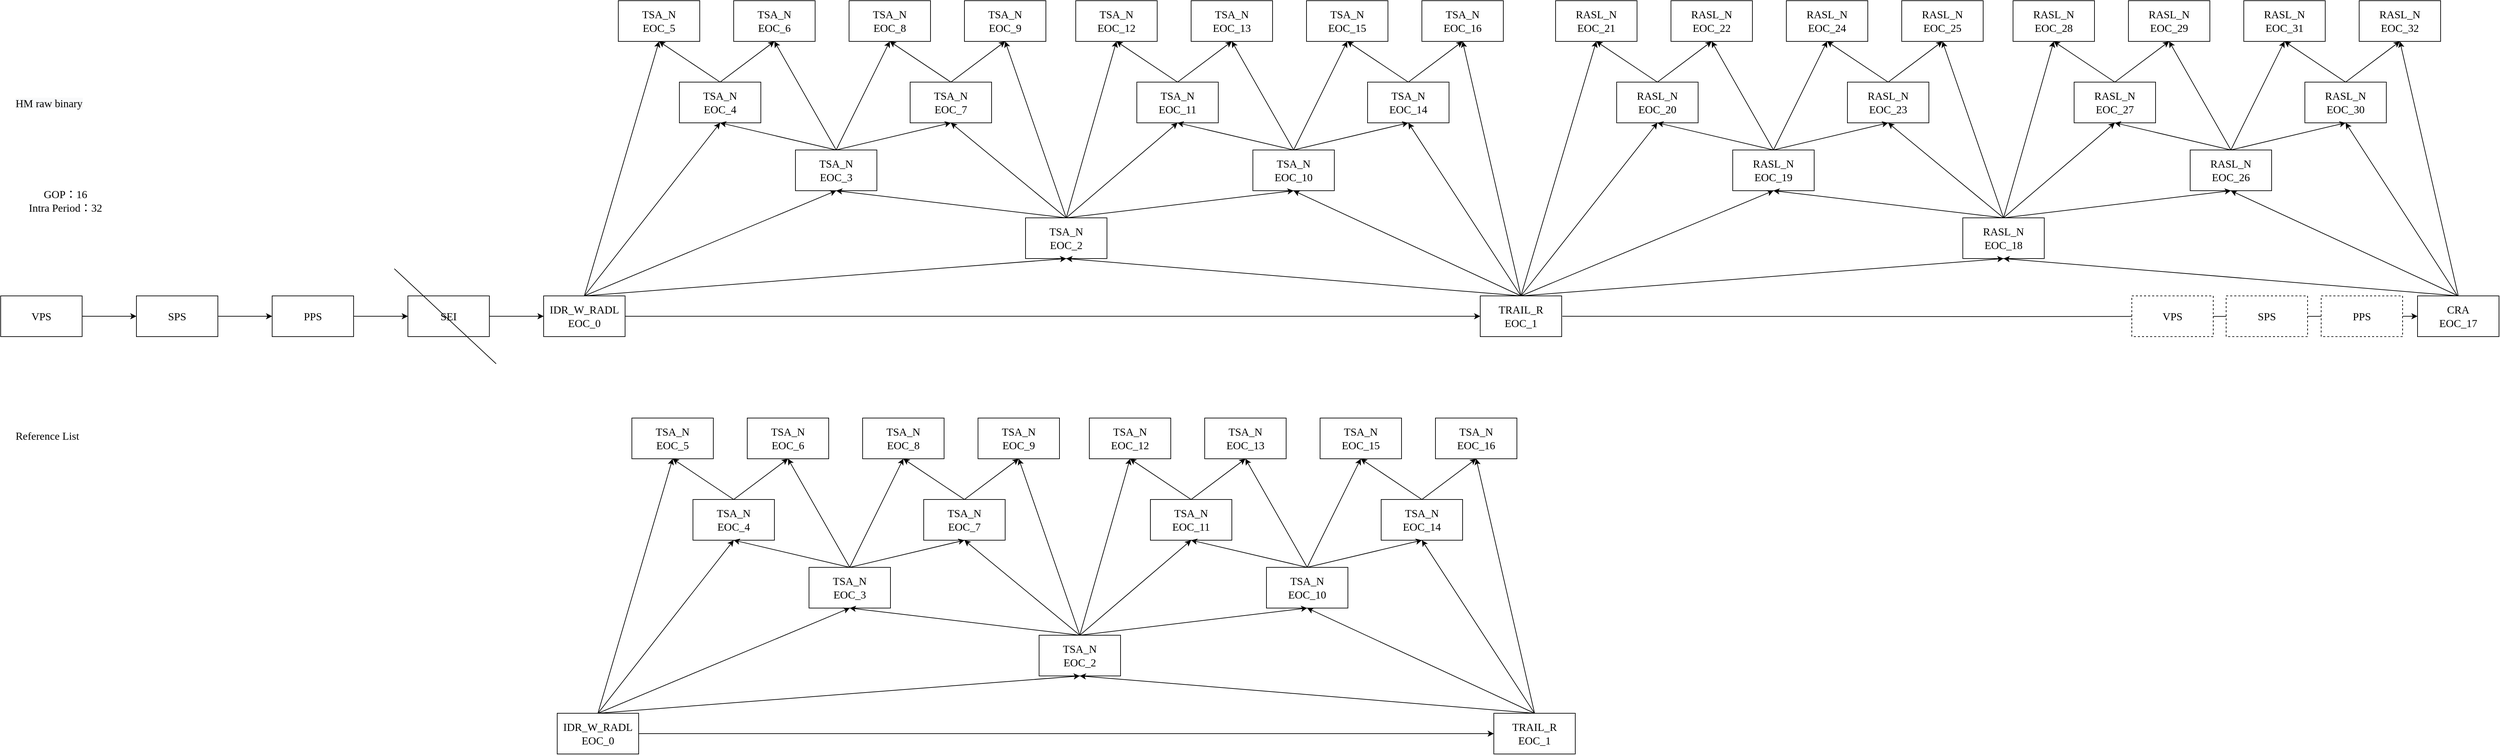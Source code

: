 <mxfile version="18.0.3" type="github">
  <diagram id="DOYgF-Zy3J4TfOhHUx3y" name="Page-1">
    <mxGraphModel dx="765" dy="1733" grid="1" gridSize="10" guides="1" tooltips="1" connect="1" arrows="1" fold="1" page="1" pageScale="1" pageWidth="827" pageHeight="1169" math="0" shadow="0">
      <root>
        <mxCell id="0" />
        <mxCell id="1" parent="0" />
        <mxCell id="U86lI-2MnxNxxLe1aYbE-3" value="" style="edgeStyle=orthogonalEdgeStyle;rounded=0;orthogonalLoop=1;jettySize=auto;html=1;fontFamily=Lucida Console;fontSize=16;" edge="1" parent="1" source="U86lI-2MnxNxxLe1aYbE-1" target="U86lI-2MnxNxxLe1aYbE-2">
          <mxGeometry relative="1" as="geometry" />
        </mxCell>
        <mxCell id="U86lI-2MnxNxxLe1aYbE-1" value="VPS" style="rounded=0;whiteSpace=wrap;html=1;fontFamily=Lucida Console;fontSize=16;" vertex="1" parent="1">
          <mxGeometry x="70" y="300" width="120" height="60" as="geometry" />
        </mxCell>
        <mxCell id="U86lI-2MnxNxxLe1aYbE-5" value="" style="edgeStyle=orthogonalEdgeStyle;rounded=0;orthogonalLoop=1;jettySize=auto;html=1;fontFamily=Lucida Console;fontSize=16;" edge="1" parent="1" source="U86lI-2MnxNxxLe1aYbE-2" target="U86lI-2MnxNxxLe1aYbE-4">
          <mxGeometry relative="1" as="geometry" />
        </mxCell>
        <mxCell id="U86lI-2MnxNxxLe1aYbE-2" value="SPS" style="whiteSpace=wrap;html=1;fontSize=16;fontFamily=Lucida Console;rounded=0;" vertex="1" parent="1">
          <mxGeometry x="270" y="300" width="120" height="60" as="geometry" />
        </mxCell>
        <mxCell id="U86lI-2MnxNxxLe1aYbE-7" value="" style="edgeStyle=orthogonalEdgeStyle;rounded=0;orthogonalLoop=1;jettySize=auto;html=1;fontFamily=Lucida Console;fontSize=16;" edge="1" parent="1" source="U86lI-2MnxNxxLe1aYbE-4" target="U86lI-2MnxNxxLe1aYbE-6">
          <mxGeometry relative="1" as="geometry" />
        </mxCell>
        <mxCell id="U86lI-2MnxNxxLe1aYbE-4" value="PPS" style="whiteSpace=wrap;html=1;fontSize=16;fontFamily=Lucida Console;rounded=0;" vertex="1" parent="1">
          <mxGeometry x="470" y="300" width="120" height="60" as="geometry" />
        </mxCell>
        <mxCell id="U86lI-2MnxNxxLe1aYbE-9" value="" style="edgeStyle=orthogonalEdgeStyle;rounded=0;orthogonalLoop=1;jettySize=auto;html=1;fontFamily=Lucida Console;fontSize=16;" edge="1" parent="1" source="U86lI-2MnxNxxLe1aYbE-6" target="U86lI-2MnxNxxLe1aYbE-8">
          <mxGeometry relative="1" as="geometry" />
        </mxCell>
        <mxCell id="U86lI-2MnxNxxLe1aYbE-6" value="SEI" style="whiteSpace=wrap;html=1;fontSize=16;fontFamily=Lucida Console;rounded=0;" vertex="1" parent="1">
          <mxGeometry x="670" y="300" width="120" height="60" as="geometry" />
        </mxCell>
        <mxCell id="U86lI-2MnxNxxLe1aYbE-12" value="" style="edgeStyle=orthogonalEdgeStyle;rounded=0;orthogonalLoop=1;jettySize=auto;html=1;fontFamily=Lucida Console;fontSize=16;" edge="1" parent="1" source="U86lI-2MnxNxxLe1aYbE-8" target="U86lI-2MnxNxxLe1aYbE-11">
          <mxGeometry relative="1" as="geometry" />
        </mxCell>
        <mxCell id="U86lI-2MnxNxxLe1aYbE-8" value="IDR_W_RADL&lt;br&gt;EOC_0" style="whiteSpace=wrap;html=1;fontSize=16;fontFamily=Lucida Console;rounded=0;" vertex="1" parent="1">
          <mxGeometry x="870" y="300" width="120" height="60" as="geometry" />
        </mxCell>
        <mxCell id="U86lI-2MnxNxxLe1aYbE-10" value="GOP：16&lt;br&gt;Intra Period：32" style="text;html=1;resizable=0;autosize=1;align=center;verticalAlign=middle;points=[];fillColor=none;strokeColor=none;rounded=0;fontFamily=Lucida Console;fontSize=16;" vertex="1" parent="1">
          <mxGeometry x="80" y="140" width="170" height="40" as="geometry" />
        </mxCell>
        <mxCell id="U86lI-2MnxNxxLe1aYbE-11" value="TRAIL_R&lt;br&gt;EOC_1" style="whiteSpace=wrap;html=1;fontSize=16;fontFamily=Lucida Console;rounded=0;" vertex="1" parent="1">
          <mxGeometry x="2250" y="300" width="120" height="60" as="geometry" />
        </mxCell>
        <mxCell id="U86lI-2MnxNxxLe1aYbE-13" value="TSA_N&lt;br&gt;EOC_2" style="rounded=0;whiteSpace=wrap;html=1;fontFamily=Lucida Console;fontSize=16;" vertex="1" parent="1">
          <mxGeometry x="1580" y="185" width="120" height="60" as="geometry" />
        </mxCell>
        <mxCell id="U86lI-2MnxNxxLe1aYbE-14" value="" style="endArrow=classic;html=1;rounded=0;fontFamily=Lucida Console;fontSize=16;exitX=0.5;exitY=0;exitDx=0;exitDy=0;entryX=0.5;entryY=1;entryDx=0;entryDy=0;" edge="1" parent="1" source="U86lI-2MnxNxxLe1aYbE-8" target="U86lI-2MnxNxxLe1aYbE-13">
          <mxGeometry width="50" height="50" relative="1" as="geometry">
            <mxPoint x="1670" y="440" as="sourcePoint" />
            <mxPoint x="1720" y="390" as="targetPoint" />
          </mxGeometry>
        </mxCell>
        <mxCell id="U86lI-2MnxNxxLe1aYbE-17" value="" style="endArrow=classic;html=1;rounded=0;fontFamily=Lucida Console;fontSize=16;entryX=0.5;entryY=1;entryDx=0;entryDy=0;" edge="1" parent="1" target="U86lI-2MnxNxxLe1aYbE-13">
          <mxGeometry width="50" height="50" relative="1" as="geometry">
            <mxPoint x="2310" y="300" as="sourcePoint" />
            <mxPoint x="1450" y="640" as="targetPoint" />
          </mxGeometry>
        </mxCell>
        <mxCell id="U86lI-2MnxNxxLe1aYbE-18" value="TSA_N&lt;br&gt;EOC_3" style="rounded=0;whiteSpace=wrap;html=1;fontFamily=Lucida Console;fontSize=16;" vertex="1" parent="1">
          <mxGeometry x="1241" y="85" width="120" height="60" as="geometry" />
        </mxCell>
        <mxCell id="U86lI-2MnxNxxLe1aYbE-19" value="TSA_N&lt;br&gt;EOC_4" style="rounded=0;whiteSpace=wrap;html=1;fontFamily=Lucida Console;fontSize=16;" vertex="1" parent="1">
          <mxGeometry x="1070" y="-15" width="120" height="60" as="geometry" />
        </mxCell>
        <mxCell id="U86lI-2MnxNxxLe1aYbE-20" value="TSA_N&lt;br&gt;EOC_5" style="rounded=0;whiteSpace=wrap;html=1;fontFamily=Lucida Console;fontSize=16;" vertex="1" parent="1">
          <mxGeometry x="980" y="-135" width="120" height="60" as="geometry" />
        </mxCell>
        <mxCell id="U86lI-2MnxNxxLe1aYbE-21" value="TSA_N&lt;br&gt;EOC_6" style="rounded=0;whiteSpace=wrap;html=1;fontFamily=Lucida Console;fontSize=16;" vertex="1" parent="1">
          <mxGeometry x="1150" y="-135" width="120" height="60" as="geometry" />
        </mxCell>
        <mxCell id="U86lI-2MnxNxxLe1aYbE-22" value="TSA_N&lt;br&gt;EOC_7" style="rounded=0;whiteSpace=wrap;html=1;fontFamily=Lucida Console;fontSize=16;" vertex="1" parent="1">
          <mxGeometry x="1410" y="-15" width="120" height="60" as="geometry" />
        </mxCell>
        <mxCell id="U86lI-2MnxNxxLe1aYbE-23" value="TSA_N&lt;br&gt;EOC_8" style="rounded=0;whiteSpace=wrap;html=1;fontFamily=Lucida Console;fontSize=16;" vertex="1" parent="1">
          <mxGeometry x="1320" y="-135" width="120" height="60" as="geometry" />
        </mxCell>
        <mxCell id="U86lI-2MnxNxxLe1aYbE-24" value="TSA_N&lt;br&gt;EOC_9" style="rounded=0;whiteSpace=wrap;html=1;fontFamily=Lucida Console;fontSize=16;" vertex="1" parent="1">
          <mxGeometry x="1490" y="-135" width="120" height="60" as="geometry" />
        </mxCell>
        <mxCell id="U86lI-2MnxNxxLe1aYbE-25" value="TSA_N&lt;br&gt;EOC_10" style="rounded=0;whiteSpace=wrap;html=1;fontFamily=Lucida Console;fontSize=16;" vertex="1" parent="1">
          <mxGeometry x="1915" y="85" width="120" height="60" as="geometry" />
        </mxCell>
        <mxCell id="U86lI-2MnxNxxLe1aYbE-26" value="TSA_N&lt;br&gt;EOC_11" style="rounded=0;whiteSpace=wrap;html=1;fontFamily=Lucida Console;fontSize=16;" vertex="1" parent="1">
          <mxGeometry x="1744" y="-15" width="120" height="60" as="geometry" />
        </mxCell>
        <mxCell id="U86lI-2MnxNxxLe1aYbE-27" value="TSA_N&lt;br&gt;EOC_12" style="rounded=0;whiteSpace=wrap;html=1;fontFamily=Lucida Console;fontSize=16;" vertex="1" parent="1">
          <mxGeometry x="1654" y="-135" width="120" height="60" as="geometry" />
        </mxCell>
        <mxCell id="U86lI-2MnxNxxLe1aYbE-28" value="TSA_N&lt;br&gt;EOC_13" style="rounded=0;whiteSpace=wrap;html=1;fontFamily=Lucida Console;fontSize=16;" vertex="1" parent="1">
          <mxGeometry x="1824" y="-135" width="120" height="60" as="geometry" />
        </mxCell>
        <mxCell id="U86lI-2MnxNxxLe1aYbE-29" value="TSA_N&lt;br&gt;EOC_14" style="rounded=0;whiteSpace=wrap;html=1;fontFamily=Lucida Console;fontSize=16;" vertex="1" parent="1">
          <mxGeometry x="2084" y="-15" width="120" height="60" as="geometry" />
        </mxCell>
        <mxCell id="U86lI-2MnxNxxLe1aYbE-30" value="TSA_N&lt;br&gt;EOC_15" style="rounded=0;whiteSpace=wrap;html=1;fontFamily=Lucida Console;fontSize=16;" vertex="1" parent="1">
          <mxGeometry x="1994" y="-135" width="120" height="60" as="geometry" />
        </mxCell>
        <mxCell id="U86lI-2MnxNxxLe1aYbE-31" value="TSA_N&lt;br&gt;EOC_16" style="rounded=0;whiteSpace=wrap;html=1;fontFamily=Lucida Console;fontSize=16;" vertex="1" parent="1">
          <mxGeometry x="2164" y="-135" width="120" height="60" as="geometry" />
        </mxCell>
        <mxCell id="U86lI-2MnxNxxLe1aYbE-32" value="" style="edgeStyle=orthogonalEdgeStyle;rounded=0;orthogonalLoop=1;jettySize=auto;html=1;fontFamily=Lucida Console;fontSize=16;" edge="1" parent="1" target="U86lI-2MnxNxxLe1aYbE-33">
          <mxGeometry relative="1" as="geometry">
            <mxPoint x="2371" y="330" as="sourcePoint" />
          </mxGeometry>
        </mxCell>
        <mxCell id="U86lI-2MnxNxxLe1aYbE-33" value="CRA&lt;br&gt;EOC_17" style="whiteSpace=wrap;html=1;fontSize=16;fontFamily=Lucida Console;rounded=0;" vertex="1" parent="1">
          <mxGeometry x="3631" y="300" width="120" height="60" as="geometry" />
        </mxCell>
        <mxCell id="U86lI-2MnxNxxLe1aYbE-34" value="RASL_N&lt;br&gt;EOC_18" style="rounded=0;whiteSpace=wrap;html=1;fontFamily=Lucida Console;fontSize=16;" vertex="1" parent="1">
          <mxGeometry x="2961" y="185" width="120" height="60" as="geometry" />
        </mxCell>
        <mxCell id="U86lI-2MnxNxxLe1aYbE-35" value="" style="endArrow=classic;html=1;rounded=0;fontFamily=Lucida Console;fontSize=16;entryX=0.5;entryY=1;entryDx=0;entryDy=0;" edge="1" parent="1" target="U86lI-2MnxNxxLe1aYbE-34">
          <mxGeometry width="50" height="50" relative="1" as="geometry">
            <mxPoint x="2310" y="300" as="sourcePoint" />
            <mxPoint x="3101" y="390" as="targetPoint" />
          </mxGeometry>
        </mxCell>
        <mxCell id="U86lI-2MnxNxxLe1aYbE-37" value="RASL_N&lt;br&gt;EOC_19" style="rounded=0;whiteSpace=wrap;html=1;fontFamily=Lucida Console;fontSize=16;" vertex="1" parent="1">
          <mxGeometry x="2622" y="85" width="120" height="60" as="geometry" />
        </mxCell>
        <mxCell id="U86lI-2MnxNxxLe1aYbE-38" value="RASL_N&lt;br&gt;EOC_20" style="rounded=0;whiteSpace=wrap;html=1;fontFamily=Lucida Console;fontSize=16;" vertex="1" parent="1">
          <mxGeometry x="2451" y="-15" width="120" height="60" as="geometry" />
        </mxCell>
        <mxCell id="U86lI-2MnxNxxLe1aYbE-39" value="RASL_N&lt;br&gt;EOC_21" style="rounded=0;whiteSpace=wrap;html=1;fontFamily=Lucida Console;fontSize=16;" vertex="1" parent="1">
          <mxGeometry x="2361" y="-135" width="120" height="60" as="geometry" />
        </mxCell>
        <mxCell id="U86lI-2MnxNxxLe1aYbE-40" value="RASL_N&lt;br&gt;EOC_22" style="rounded=0;whiteSpace=wrap;html=1;fontFamily=Lucida Console;fontSize=16;" vertex="1" parent="1">
          <mxGeometry x="2531" y="-135" width="120" height="60" as="geometry" />
        </mxCell>
        <mxCell id="U86lI-2MnxNxxLe1aYbE-41" value="RASL_N&lt;br&gt;EOC_23" style="rounded=0;whiteSpace=wrap;html=1;fontFamily=Lucida Console;fontSize=16;" vertex="1" parent="1">
          <mxGeometry x="2791" y="-15" width="120" height="60" as="geometry" />
        </mxCell>
        <mxCell id="U86lI-2MnxNxxLe1aYbE-42" value="RASL_N&lt;br&gt;EOC_24" style="rounded=0;whiteSpace=wrap;html=1;fontFamily=Lucida Console;fontSize=16;" vertex="1" parent="1">
          <mxGeometry x="2701" y="-135" width="120" height="60" as="geometry" />
        </mxCell>
        <mxCell id="U86lI-2MnxNxxLe1aYbE-43" value="RASL_N&lt;br&gt;EOC_25" style="rounded=0;whiteSpace=wrap;html=1;fontFamily=Lucida Console;fontSize=16;" vertex="1" parent="1">
          <mxGeometry x="2871" y="-135" width="120" height="60" as="geometry" />
        </mxCell>
        <mxCell id="U86lI-2MnxNxxLe1aYbE-44" value="RASL_N&lt;br&gt;EOC_26" style="rounded=0;whiteSpace=wrap;html=1;fontFamily=Lucida Console;fontSize=16;" vertex="1" parent="1">
          <mxGeometry x="3296" y="85" width="120" height="60" as="geometry" />
        </mxCell>
        <mxCell id="U86lI-2MnxNxxLe1aYbE-45" value="RASL_N&lt;br&gt;EOC_27" style="rounded=0;whiteSpace=wrap;html=1;fontFamily=Lucida Console;fontSize=16;" vertex="1" parent="1">
          <mxGeometry x="3125" y="-15" width="120" height="60" as="geometry" />
        </mxCell>
        <mxCell id="U86lI-2MnxNxxLe1aYbE-46" value="RASL_N&lt;br&gt;EOC_28" style="rounded=0;whiteSpace=wrap;html=1;fontFamily=Lucida Console;fontSize=16;" vertex="1" parent="1">
          <mxGeometry x="3035" y="-135" width="120" height="60" as="geometry" />
        </mxCell>
        <mxCell id="U86lI-2MnxNxxLe1aYbE-47" value="RASL_N&lt;br&gt;EOC_29" style="rounded=0;whiteSpace=wrap;html=1;fontFamily=Lucida Console;fontSize=16;" vertex="1" parent="1">
          <mxGeometry x="3205" y="-135" width="120" height="60" as="geometry" />
        </mxCell>
        <mxCell id="U86lI-2MnxNxxLe1aYbE-48" value="RASL_N&lt;br&gt;EOC_30" style="rounded=0;whiteSpace=wrap;html=1;fontFamily=Lucida Console;fontSize=16;" vertex="1" parent="1">
          <mxGeometry x="3465" y="-15" width="120" height="60" as="geometry" />
        </mxCell>
        <mxCell id="U86lI-2MnxNxxLe1aYbE-49" value="RASL_N&lt;br&gt;EOC_31" style="rounded=0;whiteSpace=wrap;html=1;fontFamily=Lucida Console;fontSize=16;" vertex="1" parent="1">
          <mxGeometry x="3375" y="-135" width="120" height="60" as="geometry" />
        </mxCell>
        <mxCell id="U86lI-2MnxNxxLe1aYbE-50" value="RASL_N&lt;br&gt;EOC_32" style="rounded=0;whiteSpace=wrap;html=1;fontFamily=Lucida Console;fontSize=16;" vertex="1" parent="1">
          <mxGeometry x="3545" y="-135" width="120" height="60" as="geometry" />
        </mxCell>
        <mxCell id="U86lI-2MnxNxxLe1aYbE-51" value="VPS" style="rounded=0;whiteSpace=wrap;html=1;fontFamily=Lucida Console;fontSize=16;dashed=1;" vertex="1" parent="1">
          <mxGeometry x="3210" y="300" width="120" height="60" as="geometry" />
        </mxCell>
        <mxCell id="U86lI-2MnxNxxLe1aYbE-53" value="SPS" style="rounded=0;whiteSpace=wrap;html=1;fontFamily=Lucida Console;fontSize=16;dashed=1;" vertex="1" parent="1">
          <mxGeometry x="3349" y="300" width="120" height="60" as="geometry" />
        </mxCell>
        <mxCell id="U86lI-2MnxNxxLe1aYbE-54" value="PPS" style="rounded=0;whiteSpace=wrap;html=1;fontFamily=Lucida Console;fontSize=16;dashed=1;" vertex="1" parent="1">
          <mxGeometry x="3489" y="300" width="120" height="60" as="geometry" />
        </mxCell>
        <mxCell id="U86lI-2MnxNxxLe1aYbE-55" value="" style="endArrow=none;html=1;rounded=0;fontFamily=Lucida Console;fontSize=16;" edge="1" parent="1">
          <mxGeometry width="50" height="50" relative="1" as="geometry">
            <mxPoint x="650" y="260" as="sourcePoint" />
            <mxPoint x="800" y="400" as="targetPoint" />
          </mxGeometry>
        </mxCell>
        <mxCell id="U86lI-2MnxNxxLe1aYbE-56" value="&lt;span style=&quot;color: rgb(0, 0, 0); font-family: &amp;quot;Lucida Console&amp;quot;; font-size: 16px; font-style: normal; font-variant-ligatures: normal; font-variant-caps: normal; font-weight: 400; letter-spacing: normal; orphans: 2; text-align: center; text-indent: 0px; text-transform: none; widows: 2; word-spacing: 0px; -webkit-text-stroke-width: 0px; background-color: rgb(248, 249, 250); text-decoration-thickness: initial; text-decoration-style: initial; text-decoration-color: initial; float: none; display: inline !important;&quot;&gt;HM raw binary&lt;/span&gt;" style="text;whiteSpace=wrap;html=1;fontSize=16;fontFamily=Lucida Console;" vertex="1" parent="1">
          <mxGeometry x="90" width="150" height="30" as="geometry" />
        </mxCell>
        <mxCell id="U86lI-2MnxNxxLe1aYbE-57" value="" style="endArrow=classic;html=1;rounded=0;fontFamily=Lucida Console;fontSize=16;exitX=0.5;exitY=0;exitDx=0;exitDy=0;entryX=0.5;entryY=1;entryDx=0;entryDy=0;" edge="1" parent="1" source="U86lI-2MnxNxxLe1aYbE-8" target="U86lI-2MnxNxxLe1aYbE-18">
          <mxGeometry width="50" height="50" relative="1" as="geometry">
            <mxPoint x="1020.0" y="500.0" as="sourcePoint" />
            <mxPoint x="1240" y="150" as="targetPoint" />
          </mxGeometry>
        </mxCell>
        <mxCell id="U86lI-2MnxNxxLe1aYbE-58" value="" style="endArrow=classic;html=1;rounded=0;fontFamily=Lucida Console;fontSize=16;entryX=0.5;entryY=1;entryDx=0;entryDy=0;exitX=0.5;exitY=0;exitDx=0;exitDy=0;" edge="1" parent="1" source="U86lI-2MnxNxxLe1aYbE-13" target="U86lI-2MnxNxxLe1aYbE-18">
          <mxGeometry width="50" height="50" relative="1" as="geometry">
            <mxPoint x="1410" y="535" as="sourcePoint" />
            <mxPoint x="1460" y="485" as="targetPoint" />
          </mxGeometry>
        </mxCell>
        <mxCell id="U86lI-2MnxNxxLe1aYbE-59" value="" style="endArrow=classic;html=1;rounded=0;fontFamily=Lucida Console;fontSize=16;exitX=0.5;exitY=0;exitDx=0;exitDy=0;entryX=0.5;entryY=1;entryDx=0;entryDy=0;" edge="1" parent="1" source="U86lI-2MnxNxxLe1aYbE-8" target="U86lI-2MnxNxxLe1aYbE-19">
          <mxGeometry width="50" height="50" relative="1" as="geometry">
            <mxPoint x="840" y="190" as="sourcePoint" />
            <mxPoint x="890" y="140" as="targetPoint" />
          </mxGeometry>
        </mxCell>
        <mxCell id="U86lI-2MnxNxxLe1aYbE-60" value="" style="endArrow=classic;html=1;rounded=0;fontFamily=Lucida Console;fontSize=16;exitX=0.5;exitY=0;exitDx=0;exitDy=0;entryX=0.5;entryY=1;entryDx=0;entryDy=0;" edge="1" parent="1" source="U86lI-2MnxNxxLe1aYbE-18" target="U86lI-2MnxNxxLe1aYbE-19">
          <mxGeometry width="50" height="50" relative="1" as="geometry">
            <mxPoint x="1010.0" y="315.0" as="sourcePoint" />
            <mxPoint x="1600.0" y="235" as="targetPoint" />
          </mxGeometry>
        </mxCell>
        <mxCell id="U86lI-2MnxNxxLe1aYbE-61" value="" style="endArrow=classic;html=1;rounded=0;fontFamily=Lucida Console;fontSize=16;exitX=0.5;exitY=0;exitDx=0;exitDy=0;entryX=0.5;entryY=1;entryDx=0;entryDy=0;" edge="1" parent="1" source="U86lI-2MnxNxxLe1aYbE-18" target="U86lI-2MnxNxxLe1aYbE-22">
          <mxGeometry width="50" height="50" relative="1" as="geometry">
            <mxPoint x="1350" y="225" as="sourcePoint" />
            <mxPoint x="1400" y="175" as="targetPoint" />
          </mxGeometry>
        </mxCell>
        <mxCell id="U86lI-2MnxNxxLe1aYbE-62" value="" style="endArrow=classic;html=1;rounded=0;fontFamily=Lucida Console;fontSize=16;entryX=0.5;entryY=1;entryDx=0;entryDy=0;exitX=0.5;exitY=0;exitDx=0;exitDy=0;" edge="1" parent="1" source="U86lI-2MnxNxxLe1aYbE-8" target="U86lI-2MnxNxxLe1aYbE-20">
          <mxGeometry width="50" height="50" relative="1" as="geometry">
            <mxPoint x="990" y="330" as="sourcePoint" />
            <mxPoint x="1610.0" y="280" as="targetPoint" />
          </mxGeometry>
        </mxCell>
        <mxCell id="U86lI-2MnxNxxLe1aYbE-63" value="" style="endArrow=classic;html=1;rounded=0;fontFamily=Lucida Console;fontSize=16;exitX=0.5;exitY=0;exitDx=0;exitDy=0;entryX=0.5;entryY=1;entryDx=0;entryDy=0;" edge="1" parent="1" source="U86lI-2MnxNxxLe1aYbE-19" target="U86lI-2MnxNxxLe1aYbE-20">
          <mxGeometry width="50" height="50" relative="1" as="geometry">
            <mxPoint x="770" y="145" as="sourcePoint" />
            <mxPoint x="820" y="95" as="targetPoint" />
          </mxGeometry>
        </mxCell>
        <mxCell id="U86lI-2MnxNxxLe1aYbE-64" value="" style="endArrow=classic;html=1;rounded=0;fontFamily=Lucida Console;fontSize=16;exitX=0.5;exitY=0;exitDx=0;exitDy=0;entryX=0.5;entryY=1;entryDx=0;entryDy=0;" edge="1" parent="1" source="U86lI-2MnxNxxLe1aYbE-19" target="U86lI-2MnxNxxLe1aYbE-21">
          <mxGeometry width="50" height="50" relative="1" as="geometry">
            <mxPoint x="780.0" y="155" as="sourcePoint" />
            <mxPoint x="830.0" y="105" as="targetPoint" />
          </mxGeometry>
        </mxCell>
        <mxCell id="U86lI-2MnxNxxLe1aYbE-65" value="" style="endArrow=classic;html=1;rounded=0;fontFamily=Lucida Console;fontSize=16;exitX=0.5;exitY=0;exitDx=0;exitDy=0;entryX=0.5;entryY=1;entryDx=0;entryDy=0;" edge="1" parent="1" source="U86lI-2MnxNxxLe1aYbE-18" target="U86lI-2MnxNxxLe1aYbE-21">
          <mxGeometry width="50" height="50" relative="1" as="geometry">
            <mxPoint x="790.0" y="165" as="sourcePoint" />
            <mxPoint x="840.0" y="115" as="targetPoint" />
          </mxGeometry>
        </mxCell>
        <mxCell id="U86lI-2MnxNxxLe1aYbE-66" value="" style="endArrow=classic;html=1;rounded=0;fontFamily=Lucida Console;fontSize=16;exitX=0.5;exitY=0;exitDx=0;exitDy=0;entryX=0.5;entryY=1;entryDx=0;entryDy=0;" edge="1" parent="1" source="U86lI-2MnxNxxLe1aYbE-18" target="U86lI-2MnxNxxLe1aYbE-23">
          <mxGeometry width="50" height="50" relative="1" as="geometry">
            <mxPoint x="800.0" y="175" as="sourcePoint" />
            <mxPoint x="850.0" y="125" as="targetPoint" />
          </mxGeometry>
        </mxCell>
        <mxCell id="U86lI-2MnxNxxLe1aYbE-67" value="" style="endArrow=classic;html=1;rounded=0;fontFamily=Lucida Console;fontSize=16;exitX=0.5;exitY=0;exitDx=0;exitDy=0;" edge="1" parent="1" source="U86lI-2MnxNxxLe1aYbE-22">
          <mxGeometry width="50" height="50" relative="1" as="geometry">
            <mxPoint x="810.0" y="185" as="sourcePoint" />
            <mxPoint x="1380" y="-75" as="targetPoint" />
          </mxGeometry>
        </mxCell>
        <mxCell id="U86lI-2MnxNxxLe1aYbE-68" value="" style="endArrow=classic;html=1;rounded=0;fontFamily=Lucida Console;fontSize=16;exitX=0.5;exitY=0;exitDx=0;exitDy=0;entryX=0.5;entryY=1;entryDx=0;entryDy=0;" edge="1" parent="1" source="U86lI-2MnxNxxLe1aYbE-22" target="U86lI-2MnxNxxLe1aYbE-24">
          <mxGeometry width="50" height="50" relative="1" as="geometry">
            <mxPoint x="820.0" y="195" as="sourcePoint" />
            <mxPoint x="870.0" y="145" as="targetPoint" />
          </mxGeometry>
        </mxCell>
        <mxCell id="U86lI-2MnxNxxLe1aYbE-69" value="" style="endArrow=classic;html=1;rounded=0;fontFamily=Lucida Console;fontSize=16;entryX=0.5;entryY=1;entryDx=0;entryDy=0;" edge="1" parent="1" target="U86lI-2MnxNxxLe1aYbE-27">
          <mxGeometry width="50" height="50" relative="1" as="geometry">
            <mxPoint x="1640" y="185" as="sourcePoint" />
            <mxPoint x="1714" y="-79" as="targetPoint" />
          </mxGeometry>
        </mxCell>
        <mxCell id="U86lI-2MnxNxxLe1aYbE-70" value="" style="endArrow=classic;html=1;rounded=0;fontFamily=Lucida Console;fontSize=16;exitX=0.5;exitY=0;exitDx=0;exitDy=0;entryX=0.5;entryY=1;entryDx=0;entryDy=0;" edge="1" parent="1" source="U86lI-2MnxNxxLe1aYbE-13" target="U86lI-2MnxNxxLe1aYbE-26">
          <mxGeometry width="50" height="50" relative="1" as="geometry">
            <mxPoint x="1660.0" y="445.0" as="sourcePoint" />
            <mxPoint x="1710.0" y="395.0" as="targetPoint" />
          </mxGeometry>
        </mxCell>
        <mxCell id="U86lI-2MnxNxxLe1aYbE-71" value="" style="endArrow=classic;html=1;rounded=0;fontFamily=Lucida Console;fontSize=16;exitX=0.5;exitY=0;exitDx=0;exitDy=0;entryX=0.5;entryY=1;entryDx=0;entryDy=0;" edge="1" parent="1" source="U86lI-2MnxNxxLe1aYbE-13" target="U86lI-2MnxNxxLe1aYbE-25">
          <mxGeometry width="50" height="50" relative="1" as="geometry">
            <mxPoint x="1670.0" y="455.0" as="sourcePoint" />
            <mxPoint x="1720.0" y="405.0" as="targetPoint" />
          </mxGeometry>
        </mxCell>
        <mxCell id="U86lI-2MnxNxxLe1aYbE-72" value="" style="endArrow=classic;html=1;rounded=0;fontFamily=Lucida Console;fontSize=16;exitX=0.5;exitY=0;exitDx=0;exitDy=0;entryX=0.5;entryY=1;entryDx=0;entryDy=0;" edge="1" parent="1" source="U86lI-2MnxNxxLe1aYbE-11" target="U86lI-2MnxNxxLe1aYbE-25">
          <mxGeometry width="50" height="50" relative="1" as="geometry">
            <mxPoint x="1680.0" y="500.0" as="sourcePoint" />
            <mxPoint x="1730.0" y="450.0" as="targetPoint" />
          </mxGeometry>
        </mxCell>
        <mxCell id="U86lI-2MnxNxxLe1aYbE-73" value="" style="endArrow=classic;html=1;rounded=0;fontFamily=Lucida Console;fontSize=16;exitX=0.5;exitY=0;exitDx=0;exitDy=0;entryX=0.5;entryY=1;entryDx=0;entryDy=0;" edge="1" parent="1" source="U86lI-2MnxNxxLe1aYbE-13" target="U86lI-2MnxNxxLe1aYbE-22">
          <mxGeometry width="50" height="50" relative="1" as="geometry">
            <mxPoint x="1690.0" y="501.0" as="sourcePoint" />
            <mxPoint x="1740.0" y="451.0" as="targetPoint" />
          </mxGeometry>
        </mxCell>
        <mxCell id="U86lI-2MnxNxxLe1aYbE-74" value="" style="endArrow=classic;html=1;rounded=0;fontFamily=Lucida Console;fontSize=16;exitX=0.5;exitY=0;exitDx=0;exitDy=0;entryX=0.5;entryY=1;entryDx=0;entryDy=0;" edge="1" parent="1" source="U86lI-2MnxNxxLe1aYbE-25" target="U86lI-2MnxNxxLe1aYbE-26">
          <mxGeometry width="50" height="50" relative="1" as="geometry">
            <mxPoint x="1700.0" y="511.0" as="sourcePoint" />
            <mxPoint x="1750.0" y="461.0" as="targetPoint" />
          </mxGeometry>
        </mxCell>
        <mxCell id="U86lI-2MnxNxxLe1aYbE-75" value="" style="endArrow=classic;html=1;rounded=0;fontFamily=Lucida Console;fontSize=16;exitX=0.5;exitY=0;exitDx=0;exitDy=0;entryX=0.5;entryY=1;entryDx=0;entryDy=0;" edge="1" parent="1" source="U86lI-2MnxNxxLe1aYbE-25" target="U86lI-2MnxNxxLe1aYbE-28">
          <mxGeometry width="50" height="50" relative="1" as="geometry">
            <mxPoint x="1710.0" y="521.0" as="sourcePoint" />
            <mxPoint x="1760.0" y="471.0" as="targetPoint" />
          </mxGeometry>
        </mxCell>
        <mxCell id="U86lI-2MnxNxxLe1aYbE-76" value="" style="endArrow=classic;html=1;rounded=0;fontFamily=Lucida Console;fontSize=16;exitX=0.5;exitY=0;exitDx=0;exitDy=0;entryX=0.5;entryY=1;entryDx=0;entryDy=0;" edge="1" parent="1" source="U86lI-2MnxNxxLe1aYbE-26" target="U86lI-2MnxNxxLe1aYbE-27">
          <mxGeometry width="50" height="50" relative="1" as="geometry">
            <mxPoint x="1720.0" y="531.0" as="sourcePoint" />
            <mxPoint x="1770.0" y="481.0" as="targetPoint" />
          </mxGeometry>
        </mxCell>
        <mxCell id="U86lI-2MnxNxxLe1aYbE-77" value="" style="endArrow=classic;html=1;rounded=0;fontFamily=Lucida Console;fontSize=16;exitX=0.5;exitY=0;exitDx=0;exitDy=0;entryX=0.5;entryY=1;entryDx=0;entryDy=0;" edge="1" parent="1" source="U86lI-2MnxNxxLe1aYbE-26" target="U86lI-2MnxNxxLe1aYbE-28">
          <mxGeometry width="50" height="50" relative="1" as="geometry">
            <mxPoint x="1730.0" y="541.0" as="sourcePoint" />
            <mxPoint x="1780.0" y="491.0" as="targetPoint" />
          </mxGeometry>
        </mxCell>
        <mxCell id="U86lI-2MnxNxxLe1aYbE-78" value="" style="endArrow=classic;html=1;rounded=0;fontFamily=Lucida Console;fontSize=16;exitX=0.5;exitY=0;exitDx=0;exitDy=0;entryX=0.5;entryY=1;entryDx=0;entryDy=0;" edge="1" parent="1" source="U86lI-2MnxNxxLe1aYbE-25" target="U86lI-2MnxNxxLe1aYbE-29">
          <mxGeometry width="50" height="50" relative="1" as="geometry">
            <mxPoint x="1740.0" y="551.0" as="sourcePoint" />
            <mxPoint x="1790.0" y="501.0" as="targetPoint" />
          </mxGeometry>
        </mxCell>
        <mxCell id="U86lI-2MnxNxxLe1aYbE-79" value="" style="endArrow=classic;html=1;rounded=0;fontFamily=Lucida Console;fontSize=16;exitX=0.5;exitY=0;exitDx=0;exitDy=0;entryX=0.5;entryY=1;entryDx=0;entryDy=0;" edge="1" parent="1" source="U86lI-2MnxNxxLe1aYbE-25" target="U86lI-2MnxNxxLe1aYbE-30">
          <mxGeometry width="50" height="50" relative="1" as="geometry">
            <mxPoint x="1750.0" y="561.0" as="sourcePoint" />
            <mxPoint x="1800.0" y="511.0" as="targetPoint" />
          </mxGeometry>
        </mxCell>
        <mxCell id="U86lI-2MnxNxxLe1aYbE-80" value="" style="endArrow=classic;html=1;rounded=0;fontFamily=Lucida Console;fontSize=16;exitX=0.5;exitY=0;exitDx=0;exitDy=0;entryX=0.5;entryY=1;entryDx=0;entryDy=0;" edge="1" parent="1" source="U86lI-2MnxNxxLe1aYbE-29" target="U86lI-2MnxNxxLe1aYbE-30">
          <mxGeometry width="50" height="50" relative="1" as="geometry">
            <mxPoint x="1760.0" y="571.0" as="sourcePoint" />
            <mxPoint x="1810.0" y="521.0" as="targetPoint" />
          </mxGeometry>
        </mxCell>
        <mxCell id="U86lI-2MnxNxxLe1aYbE-81" value="" style="endArrow=classic;html=1;rounded=0;fontFamily=Lucida Console;fontSize=16;exitX=0.5;exitY=0;exitDx=0;exitDy=0;entryX=0.5;entryY=1;entryDx=0;entryDy=0;" edge="1" parent="1" source="U86lI-2MnxNxxLe1aYbE-11" target="U86lI-2MnxNxxLe1aYbE-29">
          <mxGeometry width="50" height="50" relative="1" as="geometry">
            <mxPoint x="2845.0" y="440.0" as="sourcePoint" />
            <mxPoint x="2895.0" y="390.0" as="targetPoint" />
          </mxGeometry>
        </mxCell>
        <mxCell id="U86lI-2MnxNxxLe1aYbE-82" value="" style="endArrow=classic;html=1;rounded=0;fontFamily=Lucida Console;fontSize=16;exitX=0.5;exitY=0;exitDx=0;exitDy=0;entryX=0.5;entryY=1;entryDx=0;entryDy=0;" edge="1" parent="1" source="U86lI-2MnxNxxLe1aYbE-13" target="U86lI-2MnxNxxLe1aYbE-24">
          <mxGeometry width="50" height="50" relative="1" as="geometry">
            <mxPoint x="1780.0" y="591.0" as="sourcePoint" />
            <mxPoint x="1830.0" y="541.0" as="targetPoint" />
          </mxGeometry>
        </mxCell>
        <mxCell id="U86lI-2MnxNxxLe1aYbE-83" value="" style="endArrow=classic;html=1;rounded=0;fontFamily=Lucida Console;fontSize=16;exitX=0.5;exitY=0;exitDx=0;exitDy=0;entryX=0.5;entryY=1;entryDx=0;entryDy=0;" edge="1" parent="1" source="U86lI-2MnxNxxLe1aYbE-11" target="U86lI-2MnxNxxLe1aYbE-37">
          <mxGeometry width="50" height="50" relative="1" as="geometry">
            <mxPoint x="2810.0" y="430.0" as="sourcePoint" />
            <mxPoint x="2860.0" y="380.0" as="targetPoint" />
          </mxGeometry>
        </mxCell>
        <mxCell id="U86lI-2MnxNxxLe1aYbE-84" value="" style="endArrow=classic;html=1;rounded=0;fontFamily=Lucida Console;fontSize=16;exitX=0.5;exitY=0;exitDx=0;exitDy=0;entryX=0.5;entryY=1;entryDx=0;entryDy=0;" edge="1" parent="1" source="U86lI-2MnxNxxLe1aYbE-34" target="U86lI-2MnxNxxLe1aYbE-37">
          <mxGeometry width="50" height="50" relative="1" as="geometry">
            <mxPoint x="2820" y="431.0" as="sourcePoint" />
            <mxPoint x="2870" y="381.0" as="targetPoint" />
          </mxGeometry>
        </mxCell>
        <mxCell id="U86lI-2MnxNxxLe1aYbE-85" value="" style="endArrow=classic;html=1;rounded=0;fontFamily=Lucida Console;fontSize=16;exitX=0.5;exitY=0;exitDx=0;exitDy=0;entryX=0.5;entryY=1;entryDx=0;entryDy=0;" edge="1" parent="1" source="U86lI-2MnxNxxLe1aYbE-11" target="U86lI-2MnxNxxLe1aYbE-38">
          <mxGeometry width="50" height="50" relative="1" as="geometry">
            <mxPoint x="2830" y="450.0" as="sourcePoint" />
            <mxPoint x="2880" y="400.0" as="targetPoint" />
          </mxGeometry>
        </mxCell>
        <mxCell id="U86lI-2MnxNxxLe1aYbE-86" value="" style="endArrow=classic;html=1;rounded=0;fontFamily=Lucida Console;fontSize=16;exitX=0.5;exitY=0;exitDx=0;exitDy=0;entryX=0.5;entryY=1;entryDx=0;entryDy=0;" edge="1" parent="1" source="U86lI-2MnxNxxLe1aYbE-37" target="U86lI-2MnxNxxLe1aYbE-38">
          <mxGeometry width="50" height="50" relative="1" as="geometry">
            <mxPoint x="2840" y="451.0" as="sourcePoint" />
            <mxPoint x="2890" y="401.0" as="targetPoint" />
          </mxGeometry>
        </mxCell>
        <mxCell id="U86lI-2MnxNxxLe1aYbE-87" value="" style="endArrow=classic;html=1;rounded=0;fontFamily=Lucida Console;fontSize=16;exitX=0.5;exitY=0;exitDx=0;exitDy=0;entryX=0.5;entryY=1;entryDx=0;entryDy=0;" edge="1" parent="1" source="U86lI-2MnxNxxLe1aYbE-37" target="U86lI-2MnxNxxLe1aYbE-41">
          <mxGeometry width="50" height="50" relative="1" as="geometry">
            <mxPoint x="2850" y="461.0" as="sourcePoint" />
            <mxPoint x="2900" y="411.0" as="targetPoint" />
          </mxGeometry>
        </mxCell>
        <mxCell id="U86lI-2MnxNxxLe1aYbE-88" value="" style="endArrow=classic;html=1;rounded=0;fontFamily=Lucida Console;fontSize=16;exitX=0.5;exitY=0;exitDx=0;exitDy=0;entryX=0.5;entryY=1;entryDx=0;entryDy=0;" edge="1" parent="1" source="U86lI-2MnxNxxLe1aYbE-34" target="U86lI-2MnxNxxLe1aYbE-41">
          <mxGeometry width="50" height="50" relative="1" as="geometry">
            <mxPoint x="2860" y="471.0" as="sourcePoint" />
            <mxPoint x="2910" y="421.0" as="targetPoint" />
          </mxGeometry>
        </mxCell>
        <mxCell id="U86lI-2MnxNxxLe1aYbE-89" value="" style="endArrow=classic;html=1;rounded=0;fontFamily=Lucida Console;fontSize=16;exitX=0.5;exitY=0;exitDx=0;exitDy=0;entryX=0.5;entryY=1;entryDx=0;entryDy=0;" edge="1" parent="1" source="U86lI-2MnxNxxLe1aYbE-34" target="U86lI-2MnxNxxLe1aYbE-45">
          <mxGeometry width="50" height="50" relative="1" as="geometry">
            <mxPoint x="2870" y="481.0" as="sourcePoint" />
            <mxPoint x="2920" y="431.0" as="targetPoint" />
          </mxGeometry>
        </mxCell>
        <mxCell id="U86lI-2MnxNxxLe1aYbE-90" value="" style="endArrow=classic;html=1;rounded=0;fontFamily=Lucida Console;fontSize=16;exitX=0.5;exitY=0;exitDx=0;exitDy=0;entryX=0.5;entryY=1;entryDx=0;entryDy=0;" edge="1" parent="1" source="U86lI-2MnxNxxLe1aYbE-34" target="U86lI-2MnxNxxLe1aYbE-44">
          <mxGeometry width="50" height="50" relative="1" as="geometry">
            <mxPoint x="3040" y="401" as="sourcePoint" />
            <mxPoint x="2930" y="441.0" as="targetPoint" />
          </mxGeometry>
        </mxCell>
        <mxCell id="U86lI-2MnxNxxLe1aYbE-91" value="" style="endArrow=classic;html=1;rounded=0;fontFamily=Lucida Console;fontSize=16;exitX=0.5;exitY=0;exitDx=0;exitDy=0;entryX=0.5;entryY=1;entryDx=0;entryDy=0;" edge="1" parent="1" source="U86lI-2MnxNxxLe1aYbE-33" target="U86lI-2MnxNxxLe1aYbE-34">
          <mxGeometry width="50" height="50" relative="1" as="geometry">
            <mxPoint x="2890" y="510.0" as="sourcePoint" />
            <mxPoint x="2940" y="460.0" as="targetPoint" />
          </mxGeometry>
        </mxCell>
        <mxCell id="U86lI-2MnxNxxLe1aYbE-92" value="" style="endArrow=classic;html=1;rounded=0;fontFamily=Lucida Console;fontSize=16;exitX=0.5;exitY=0;exitDx=0;exitDy=0;entryX=0.5;entryY=1;entryDx=0;entryDy=0;" edge="1" parent="1" source="U86lI-2MnxNxxLe1aYbE-29" target="U86lI-2MnxNxxLe1aYbE-31">
          <mxGeometry width="50" height="50" relative="1" as="geometry">
            <mxPoint x="2900" y="520.0" as="sourcePoint" />
            <mxPoint x="2950" y="470.0" as="targetPoint" />
          </mxGeometry>
        </mxCell>
        <mxCell id="U86lI-2MnxNxxLe1aYbE-93" value="" style="endArrow=classic;html=1;rounded=0;fontFamily=Lucida Console;fontSize=16;entryX=0.5;entryY=1;entryDx=0;entryDy=0;" edge="1" parent="1" target="U86lI-2MnxNxxLe1aYbE-39">
          <mxGeometry width="50" height="50" relative="1" as="geometry">
            <mxPoint x="2310" y="300" as="sourcePoint" />
            <mxPoint x="2960" y="480.0" as="targetPoint" />
          </mxGeometry>
        </mxCell>
        <mxCell id="U86lI-2MnxNxxLe1aYbE-94" value="" style="endArrow=classic;html=1;rounded=0;fontFamily=Lucida Console;fontSize=16;exitX=0.5;exitY=0;exitDx=0;exitDy=0;entryX=0.5;entryY=1;entryDx=0;entryDy=0;" edge="1" parent="1" source="U86lI-2MnxNxxLe1aYbE-11" target="U86lI-2MnxNxxLe1aYbE-31">
          <mxGeometry width="50" height="50" relative="1" as="geometry">
            <mxPoint x="2920" y="540.0" as="sourcePoint" />
            <mxPoint x="2970" y="490.0" as="targetPoint" />
          </mxGeometry>
        </mxCell>
        <mxCell id="U86lI-2MnxNxxLe1aYbE-95" value="" style="endArrow=classic;html=1;rounded=0;fontFamily=Lucida Console;fontSize=16;exitX=0.5;exitY=0;exitDx=0;exitDy=0;entryX=0.5;entryY=1;entryDx=0;entryDy=0;" edge="1" parent="1" source="U86lI-2MnxNxxLe1aYbE-38" target="U86lI-2MnxNxxLe1aYbE-39">
          <mxGeometry width="50" height="50" relative="1" as="geometry">
            <mxPoint x="2930" y="550.0" as="sourcePoint" />
            <mxPoint x="2980" y="500.0" as="targetPoint" />
          </mxGeometry>
        </mxCell>
        <mxCell id="U86lI-2MnxNxxLe1aYbE-96" value="" style="endArrow=classic;html=1;rounded=0;fontFamily=Lucida Console;fontSize=16;exitX=0.5;exitY=0;exitDx=0;exitDy=0;entryX=0.5;entryY=1;entryDx=0;entryDy=0;" edge="1" parent="1" source="U86lI-2MnxNxxLe1aYbE-38" target="U86lI-2MnxNxxLe1aYbE-40">
          <mxGeometry width="50" height="50" relative="1" as="geometry">
            <mxPoint x="2940" y="560.0" as="sourcePoint" />
            <mxPoint x="2990" y="510.0" as="targetPoint" />
          </mxGeometry>
        </mxCell>
        <mxCell id="U86lI-2MnxNxxLe1aYbE-97" value="" style="endArrow=classic;html=1;rounded=0;fontFamily=Lucida Console;fontSize=16;exitX=0.5;exitY=0;exitDx=0;exitDy=0;entryX=0.5;entryY=1;entryDx=0;entryDy=0;" edge="1" parent="1" source="U86lI-2MnxNxxLe1aYbE-37" target="U86lI-2MnxNxxLe1aYbE-40">
          <mxGeometry width="50" height="50" relative="1" as="geometry">
            <mxPoint x="2950" y="570.0" as="sourcePoint" />
            <mxPoint x="3000" y="520.0" as="targetPoint" />
          </mxGeometry>
        </mxCell>
        <mxCell id="U86lI-2MnxNxxLe1aYbE-98" value="" style="endArrow=classic;html=1;rounded=0;fontFamily=Lucida Console;fontSize=16;exitX=0.5;exitY=0;exitDx=0;exitDy=0;entryX=0.5;entryY=1;entryDx=0;entryDy=0;" edge="1" parent="1" source="U86lI-2MnxNxxLe1aYbE-37" target="U86lI-2MnxNxxLe1aYbE-42">
          <mxGeometry width="50" height="50" relative="1" as="geometry">
            <mxPoint x="2740" y="410" as="sourcePoint" />
            <mxPoint x="3010" y="530.0" as="targetPoint" />
          </mxGeometry>
        </mxCell>
        <mxCell id="U86lI-2MnxNxxLe1aYbE-99" value="" style="endArrow=classic;html=1;rounded=0;fontFamily=Lucida Console;fontSize=16;exitX=0.5;exitY=0;exitDx=0;exitDy=0;entryX=0.5;entryY=1;entryDx=0;entryDy=0;" edge="1" parent="1" source="U86lI-2MnxNxxLe1aYbE-41" target="U86lI-2MnxNxxLe1aYbE-42">
          <mxGeometry width="50" height="50" relative="1" as="geometry">
            <mxPoint x="2970" y="590.0" as="sourcePoint" />
            <mxPoint x="3020" y="540.0" as="targetPoint" />
          </mxGeometry>
        </mxCell>
        <mxCell id="U86lI-2MnxNxxLe1aYbE-100" value="" style="endArrow=classic;html=1;rounded=0;fontFamily=Lucida Console;fontSize=16;exitX=0.5;exitY=0;exitDx=0;exitDy=0;entryX=0.5;entryY=1;entryDx=0;entryDy=0;" edge="1" parent="1" source="U86lI-2MnxNxxLe1aYbE-41" target="U86lI-2MnxNxxLe1aYbE-43">
          <mxGeometry width="50" height="50" relative="1" as="geometry">
            <mxPoint x="2980" y="600.0" as="sourcePoint" />
            <mxPoint x="3030" y="550.0" as="targetPoint" />
          </mxGeometry>
        </mxCell>
        <mxCell id="U86lI-2MnxNxxLe1aYbE-101" value="" style="endArrow=classic;html=1;rounded=0;fontFamily=Lucida Console;fontSize=16;exitX=0.5;exitY=0;exitDx=0;exitDy=0;entryX=0.5;entryY=1;entryDx=0;entryDy=0;" edge="1" parent="1" source="U86lI-2MnxNxxLe1aYbE-34" target="U86lI-2MnxNxxLe1aYbE-43">
          <mxGeometry width="50" height="50" relative="1" as="geometry">
            <mxPoint x="2990" y="610.0" as="sourcePoint" />
            <mxPoint x="3040" y="560.0" as="targetPoint" />
          </mxGeometry>
        </mxCell>
        <mxCell id="U86lI-2MnxNxxLe1aYbE-102" value="" style="endArrow=classic;html=1;rounded=0;fontFamily=Lucida Console;fontSize=16;exitX=0.5;exitY=0;exitDx=0;exitDy=0;entryX=0.5;entryY=1;entryDx=0;entryDy=0;" edge="1" parent="1" source="U86lI-2MnxNxxLe1aYbE-34" target="U86lI-2MnxNxxLe1aYbE-46">
          <mxGeometry width="50" height="50" relative="1" as="geometry">
            <mxPoint x="3090" y="440.0" as="sourcePoint" />
            <mxPoint x="3140" y="390.0" as="targetPoint" />
          </mxGeometry>
        </mxCell>
        <mxCell id="U86lI-2MnxNxxLe1aYbE-103" value="" style="endArrow=classic;html=1;rounded=0;fontFamily=Lucida Console;fontSize=16;exitX=0.5;exitY=0;exitDx=0;exitDy=0;entryX=0.5;entryY=1;entryDx=0;entryDy=0;" edge="1" parent="1" source="U86lI-2MnxNxxLe1aYbE-44" target="U86lI-2MnxNxxLe1aYbE-45">
          <mxGeometry width="50" height="50" relative="1" as="geometry">
            <mxPoint x="3180" y="135.0" as="sourcePoint" />
            <mxPoint x="3230" y="85.0" as="targetPoint" />
          </mxGeometry>
        </mxCell>
        <mxCell id="U86lI-2MnxNxxLe1aYbE-104" value="" style="endArrow=classic;html=1;rounded=0;fontFamily=Lucida Console;fontSize=16;exitX=0.5;exitY=0;exitDx=0;exitDy=0;entryX=0.5;entryY=1;entryDx=0;entryDy=0;" edge="1" parent="1" source="U86lI-2MnxNxxLe1aYbE-45" target="U86lI-2MnxNxxLe1aYbE-46">
          <mxGeometry width="50" height="50" relative="1" as="geometry">
            <mxPoint x="3180" y="135.0" as="sourcePoint" />
            <mxPoint x="3230" y="85.0" as="targetPoint" />
          </mxGeometry>
        </mxCell>
        <mxCell id="U86lI-2MnxNxxLe1aYbE-105" value="" style="endArrow=classic;html=1;rounded=0;fontFamily=Lucida Console;fontSize=16;exitX=0.5;exitY=0;exitDx=0;exitDy=0;entryX=0.5;entryY=1;entryDx=0;entryDy=0;" edge="1" parent="1" source="U86lI-2MnxNxxLe1aYbE-45" target="U86lI-2MnxNxxLe1aYbE-47">
          <mxGeometry width="50" height="50" relative="1" as="geometry">
            <mxPoint x="3296" y="20.0" as="sourcePoint" />
            <mxPoint x="3346" y="-30.0" as="targetPoint" />
          </mxGeometry>
        </mxCell>
        <mxCell id="U86lI-2MnxNxxLe1aYbE-106" value="" style="endArrow=classic;html=1;rounded=0;fontFamily=Lucida Console;fontSize=16;exitX=0.5;exitY=0;exitDx=0;exitDy=0;entryX=0.5;entryY=1;entryDx=0;entryDy=0;" edge="1" parent="1" source="U86lI-2MnxNxxLe1aYbE-33" target="U86lI-2MnxNxxLe1aYbE-44">
          <mxGeometry width="50" height="50" relative="1" as="geometry">
            <mxPoint x="3040" y="660.0" as="sourcePoint" />
            <mxPoint x="3090" y="610.0" as="targetPoint" />
          </mxGeometry>
        </mxCell>
        <mxCell id="U86lI-2MnxNxxLe1aYbE-107" value="" style="endArrow=classic;html=1;rounded=0;fontFamily=Lucida Console;fontSize=16;exitX=0.5;exitY=0;exitDx=0;exitDy=0;entryX=0.5;entryY=1;entryDx=0;entryDy=0;" edge="1" parent="1" source="U86lI-2MnxNxxLe1aYbE-44" target="U86lI-2MnxNxxLe1aYbE-48">
          <mxGeometry width="50" height="50" relative="1" as="geometry">
            <mxPoint x="3050" y="670.0" as="sourcePoint" />
            <mxPoint x="3100" y="620.0" as="targetPoint" />
          </mxGeometry>
        </mxCell>
        <mxCell id="U86lI-2MnxNxxLe1aYbE-108" value="" style="endArrow=classic;html=1;rounded=0;fontFamily=Lucida Console;fontSize=16;entryX=0.5;entryY=1;entryDx=0;entryDy=0;" edge="1" parent="1" target="U86lI-2MnxNxxLe1aYbE-48">
          <mxGeometry width="50" height="50" relative="1" as="geometry">
            <mxPoint x="3690" y="300" as="sourcePoint" />
            <mxPoint x="3110" y="630.0" as="targetPoint" />
          </mxGeometry>
        </mxCell>
        <mxCell id="U86lI-2MnxNxxLe1aYbE-109" value="" style="endArrow=classic;html=1;rounded=0;fontFamily=Lucida Console;fontSize=16;exitX=0.5;exitY=0;exitDx=0;exitDy=0;entryX=0.5;entryY=1;entryDx=0;entryDy=0;" edge="1" parent="1" source="U86lI-2MnxNxxLe1aYbE-44" target="U86lI-2MnxNxxLe1aYbE-47">
          <mxGeometry width="50" height="50" relative="1" as="geometry">
            <mxPoint x="3070" y="690.0" as="sourcePoint" />
            <mxPoint x="3120" y="640.0" as="targetPoint" />
          </mxGeometry>
        </mxCell>
        <mxCell id="U86lI-2MnxNxxLe1aYbE-110" value="" style="endArrow=classic;html=1;rounded=0;fontFamily=Lucida Console;fontSize=16;exitX=0.5;exitY=0;exitDx=0;exitDy=0;entryX=0.5;entryY=1;entryDx=0;entryDy=0;" edge="1" parent="1" source="U86lI-2MnxNxxLe1aYbE-44" target="U86lI-2MnxNxxLe1aYbE-49">
          <mxGeometry width="50" height="50" relative="1" as="geometry">
            <mxPoint x="3080" y="700.0" as="sourcePoint" />
            <mxPoint x="3130" y="650.0" as="targetPoint" />
          </mxGeometry>
        </mxCell>
        <mxCell id="U86lI-2MnxNxxLe1aYbE-111" value="" style="endArrow=classic;html=1;rounded=0;fontFamily=Lucida Console;fontSize=16;entryX=0.5;entryY=1;entryDx=0;entryDy=0;exitX=0.5;exitY=0;exitDx=0;exitDy=0;" edge="1" parent="1" source="U86lI-2MnxNxxLe1aYbE-48" target="U86lI-2MnxNxxLe1aYbE-49">
          <mxGeometry width="50" height="50" relative="1" as="geometry">
            <mxPoint x="3090" y="710.0" as="sourcePoint" />
            <mxPoint x="3440" y="-0.833" as="targetPoint" />
          </mxGeometry>
        </mxCell>
        <mxCell id="U86lI-2MnxNxxLe1aYbE-112" value="" style="endArrow=classic;html=1;rounded=0;fontFamily=Lucida Console;fontSize=16;exitX=0.5;exitY=0;exitDx=0;exitDy=0;entryX=0.5;entryY=1;entryDx=0;entryDy=0;" edge="1" parent="1" source="U86lI-2MnxNxxLe1aYbE-48" target="U86lI-2MnxNxxLe1aYbE-50">
          <mxGeometry width="50" height="50" relative="1" as="geometry">
            <mxPoint x="3100" y="720.0" as="sourcePoint" />
            <mxPoint x="3150" y="670.0" as="targetPoint" />
          </mxGeometry>
        </mxCell>
        <mxCell id="U86lI-2MnxNxxLe1aYbE-113" value="" style="endArrow=classic;html=1;rounded=0;fontFamily=Lucida Console;fontSize=16;exitX=0.5;exitY=0;exitDx=0;exitDy=0;entryX=0.5;entryY=1;entryDx=0;entryDy=0;" edge="1" parent="1" source="U86lI-2MnxNxxLe1aYbE-33" target="U86lI-2MnxNxxLe1aYbE-50">
          <mxGeometry width="50" height="50" relative="1" as="geometry">
            <mxPoint x="3110" y="730.0" as="sourcePoint" />
            <mxPoint x="3160" y="680.0" as="targetPoint" />
          </mxGeometry>
        </mxCell>
        <mxCell id="U86lI-2MnxNxxLe1aYbE-114" value="" style="edgeStyle=orthogonalEdgeStyle;rounded=0;orthogonalLoop=1;jettySize=auto;html=1;fontFamily=Lucida Console;fontSize=16;" edge="1" parent="1" source="U86lI-2MnxNxxLe1aYbE-115" target="U86lI-2MnxNxxLe1aYbE-116">
          <mxGeometry relative="1" as="geometry" />
        </mxCell>
        <mxCell id="U86lI-2MnxNxxLe1aYbE-115" value="IDR_W_RADL&lt;br&gt;EOC_0" style="whiteSpace=wrap;html=1;fontSize=16;fontFamily=Lucida Console;rounded=0;" vertex="1" parent="1">
          <mxGeometry x="890" y="915" width="120" height="60" as="geometry" />
        </mxCell>
        <mxCell id="U86lI-2MnxNxxLe1aYbE-116" value="TRAIL_R&lt;br&gt;EOC_1" style="whiteSpace=wrap;html=1;fontSize=16;fontFamily=Lucida Console;rounded=0;" vertex="1" parent="1">
          <mxGeometry x="2270" y="915" width="120" height="60" as="geometry" />
        </mxCell>
        <mxCell id="U86lI-2MnxNxxLe1aYbE-117" value="TSA_N&lt;br&gt;EOC_2" style="rounded=0;whiteSpace=wrap;html=1;fontFamily=Lucida Console;fontSize=16;" vertex="1" parent="1">
          <mxGeometry x="1600" y="800" width="120" height="60" as="geometry" />
        </mxCell>
        <mxCell id="U86lI-2MnxNxxLe1aYbE-118" value="" style="endArrow=classic;html=1;rounded=0;fontFamily=Lucida Console;fontSize=16;exitX=0.5;exitY=0;exitDx=0;exitDy=0;entryX=0.5;entryY=1;entryDx=0;entryDy=0;" edge="1" parent="1" source="U86lI-2MnxNxxLe1aYbE-115" target="U86lI-2MnxNxxLe1aYbE-117">
          <mxGeometry width="50" height="50" relative="1" as="geometry">
            <mxPoint x="1690" y="1055" as="sourcePoint" />
            <mxPoint x="1740" y="1005" as="targetPoint" />
          </mxGeometry>
        </mxCell>
        <mxCell id="U86lI-2MnxNxxLe1aYbE-119" value="" style="endArrow=classic;html=1;rounded=0;fontFamily=Lucida Console;fontSize=16;entryX=0.5;entryY=1;entryDx=0;entryDy=0;" edge="1" parent="1" target="U86lI-2MnxNxxLe1aYbE-117">
          <mxGeometry width="50" height="50" relative="1" as="geometry">
            <mxPoint x="2330" y="915" as="sourcePoint" />
            <mxPoint x="1470" y="1255" as="targetPoint" />
          </mxGeometry>
        </mxCell>
        <mxCell id="U86lI-2MnxNxxLe1aYbE-120" value="TSA_N&lt;br&gt;EOC_3" style="rounded=0;whiteSpace=wrap;html=1;fontFamily=Lucida Console;fontSize=16;" vertex="1" parent="1">
          <mxGeometry x="1261" y="700" width="120" height="60" as="geometry" />
        </mxCell>
        <mxCell id="U86lI-2MnxNxxLe1aYbE-121" value="TSA_N&lt;br&gt;EOC_4" style="rounded=0;whiteSpace=wrap;html=1;fontFamily=Lucida Console;fontSize=16;" vertex="1" parent="1">
          <mxGeometry x="1090" y="600" width="120" height="60" as="geometry" />
        </mxCell>
        <mxCell id="U86lI-2MnxNxxLe1aYbE-122" value="TSA_N&lt;br&gt;EOC_5" style="rounded=0;whiteSpace=wrap;html=1;fontFamily=Lucida Console;fontSize=16;" vertex="1" parent="1">
          <mxGeometry x="1000" y="480" width="120" height="60" as="geometry" />
        </mxCell>
        <mxCell id="U86lI-2MnxNxxLe1aYbE-123" value="TSA_N&lt;br&gt;EOC_6" style="rounded=0;whiteSpace=wrap;html=1;fontFamily=Lucida Console;fontSize=16;" vertex="1" parent="1">
          <mxGeometry x="1170" y="480" width="120" height="60" as="geometry" />
        </mxCell>
        <mxCell id="U86lI-2MnxNxxLe1aYbE-124" value="TSA_N&lt;br&gt;EOC_7" style="rounded=0;whiteSpace=wrap;html=1;fontFamily=Lucida Console;fontSize=16;" vertex="1" parent="1">
          <mxGeometry x="1430" y="600" width="120" height="60" as="geometry" />
        </mxCell>
        <mxCell id="U86lI-2MnxNxxLe1aYbE-125" value="TSA_N&lt;br&gt;EOC_8" style="rounded=0;whiteSpace=wrap;html=1;fontFamily=Lucida Console;fontSize=16;" vertex="1" parent="1">
          <mxGeometry x="1340" y="480" width="120" height="60" as="geometry" />
        </mxCell>
        <mxCell id="U86lI-2MnxNxxLe1aYbE-126" value="TSA_N&lt;br&gt;EOC_9" style="rounded=0;whiteSpace=wrap;html=1;fontFamily=Lucida Console;fontSize=16;" vertex="1" parent="1">
          <mxGeometry x="1510" y="480" width="120" height="60" as="geometry" />
        </mxCell>
        <mxCell id="U86lI-2MnxNxxLe1aYbE-127" value="TSA_N&lt;br&gt;EOC_10" style="rounded=0;whiteSpace=wrap;html=1;fontFamily=Lucida Console;fontSize=16;" vertex="1" parent="1">
          <mxGeometry x="1935" y="700" width="120" height="60" as="geometry" />
        </mxCell>
        <mxCell id="U86lI-2MnxNxxLe1aYbE-128" value="TSA_N&lt;br&gt;EOC_11" style="rounded=0;whiteSpace=wrap;html=1;fontFamily=Lucida Console;fontSize=16;" vertex="1" parent="1">
          <mxGeometry x="1764" y="600" width="120" height="60" as="geometry" />
        </mxCell>
        <mxCell id="U86lI-2MnxNxxLe1aYbE-129" value="TSA_N&lt;br&gt;EOC_12" style="rounded=0;whiteSpace=wrap;html=1;fontFamily=Lucida Console;fontSize=16;" vertex="1" parent="1">
          <mxGeometry x="1674" y="480" width="120" height="60" as="geometry" />
        </mxCell>
        <mxCell id="U86lI-2MnxNxxLe1aYbE-130" value="TSA_N&lt;br&gt;EOC_13" style="rounded=0;whiteSpace=wrap;html=1;fontFamily=Lucida Console;fontSize=16;" vertex="1" parent="1">
          <mxGeometry x="1844" y="480" width="120" height="60" as="geometry" />
        </mxCell>
        <mxCell id="U86lI-2MnxNxxLe1aYbE-131" value="TSA_N&lt;br&gt;EOC_14" style="rounded=0;whiteSpace=wrap;html=1;fontFamily=Lucida Console;fontSize=16;" vertex="1" parent="1">
          <mxGeometry x="2104" y="600" width="120" height="60" as="geometry" />
        </mxCell>
        <mxCell id="U86lI-2MnxNxxLe1aYbE-132" value="TSA_N&lt;br&gt;EOC_15" style="rounded=0;whiteSpace=wrap;html=1;fontFamily=Lucida Console;fontSize=16;" vertex="1" parent="1">
          <mxGeometry x="2014" y="480" width="120" height="60" as="geometry" />
        </mxCell>
        <mxCell id="U86lI-2MnxNxxLe1aYbE-133" value="TSA_N&lt;br&gt;EOC_16" style="rounded=0;whiteSpace=wrap;html=1;fontFamily=Lucida Console;fontSize=16;" vertex="1" parent="1">
          <mxGeometry x="2184" y="480" width="120" height="60" as="geometry" />
        </mxCell>
        <mxCell id="U86lI-2MnxNxxLe1aYbE-134" value="" style="endArrow=classic;html=1;rounded=0;fontFamily=Lucida Console;fontSize=16;exitX=0.5;exitY=0;exitDx=0;exitDy=0;entryX=0.5;entryY=1;entryDx=0;entryDy=0;" edge="1" parent="1" source="U86lI-2MnxNxxLe1aYbE-115" target="U86lI-2MnxNxxLe1aYbE-120">
          <mxGeometry width="50" height="50" relative="1" as="geometry">
            <mxPoint x="1040.0" y="1115.0" as="sourcePoint" />
            <mxPoint x="1260" y="765" as="targetPoint" />
          </mxGeometry>
        </mxCell>
        <mxCell id="U86lI-2MnxNxxLe1aYbE-135" value="" style="endArrow=classic;html=1;rounded=0;fontFamily=Lucida Console;fontSize=16;entryX=0.5;entryY=1;entryDx=0;entryDy=0;exitX=0.5;exitY=0;exitDx=0;exitDy=0;" edge="1" parent="1" source="U86lI-2MnxNxxLe1aYbE-117" target="U86lI-2MnxNxxLe1aYbE-120">
          <mxGeometry width="50" height="50" relative="1" as="geometry">
            <mxPoint x="1430" y="1150" as="sourcePoint" />
            <mxPoint x="1480" y="1100" as="targetPoint" />
          </mxGeometry>
        </mxCell>
        <mxCell id="U86lI-2MnxNxxLe1aYbE-136" value="" style="endArrow=classic;html=1;rounded=0;fontFamily=Lucida Console;fontSize=16;exitX=0.5;exitY=0;exitDx=0;exitDy=0;entryX=0.5;entryY=1;entryDx=0;entryDy=0;" edge="1" parent="1" source="U86lI-2MnxNxxLe1aYbE-115" target="U86lI-2MnxNxxLe1aYbE-121">
          <mxGeometry width="50" height="50" relative="1" as="geometry">
            <mxPoint x="860" y="805" as="sourcePoint" />
            <mxPoint x="910" y="755" as="targetPoint" />
          </mxGeometry>
        </mxCell>
        <mxCell id="U86lI-2MnxNxxLe1aYbE-137" value="" style="endArrow=classic;html=1;rounded=0;fontFamily=Lucida Console;fontSize=16;exitX=0.5;exitY=0;exitDx=0;exitDy=0;entryX=0.5;entryY=1;entryDx=0;entryDy=0;" edge="1" parent="1" source="U86lI-2MnxNxxLe1aYbE-120" target="U86lI-2MnxNxxLe1aYbE-121">
          <mxGeometry width="50" height="50" relative="1" as="geometry">
            <mxPoint x="1030.0" y="930.0" as="sourcePoint" />
            <mxPoint x="1620.0" y="850" as="targetPoint" />
          </mxGeometry>
        </mxCell>
        <mxCell id="U86lI-2MnxNxxLe1aYbE-138" value="" style="endArrow=classic;html=1;rounded=0;fontFamily=Lucida Console;fontSize=16;exitX=0.5;exitY=0;exitDx=0;exitDy=0;entryX=0.5;entryY=1;entryDx=0;entryDy=0;" edge="1" parent="1" source="U86lI-2MnxNxxLe1aYbE-120" target="U86lI-2MnxNxxLe1aYbE-124">
          <mxGeometry width="50" height="50" relative="1" as="geometry">
            <mxPoint x="1370" y="840" as="sourcePoint" />
            <mxPoint x="1420" y="790" as="targetPoint" />
          </mxGeometry>
        </mxCell>
        <mxCell id="U86lI-2MnxNxxLe1aYbE-139" value="" style="endArrow=classic;html=1;rounded=0;fontFamily=Lucida Console;fontSize=16;entryX=0.5;entryY=1;entryDx=0;entryDy=0;exitX=0.5;exitY=0;exitDx=0;exitDy=0;" edge="1" parent="1" source="U86lI-2MnxNxxLe1aYbE-115" target="U86lI-2MnxNxxLe1aYbE-122">
          <mxGeometry width="50" height="50" relative="1" as="geometry">
            <mxPoint x="1010" y="945" as="sourcePoint" />
            <mxPoint x="1630.0" y="895" as="targetPoint" />
          </mxGeometry>
        </mxCell>
        <mxCell id="U86lI-2MnxNxxLe1aYbE-140" value="" style="endArrow=classic;html=1;rounded=0;fontFamily=Lucida Console;fontSize=16;exitX=0.5;exitY=0;exitDx=0;exitDy=0;entryX=0.5;entryY=1;entryDx=0;entryDy=0;" edge="1" parent="1" source="U86lI-2MnxNxxLe1aYbE-121" target="U86lI-2MnxNxxLe1aYbE-122">
          <mxGeometry width="50" height="50" relative="1" as="geometry">
            <mxPoint x="790" y="760" as="sourcePoint" />
            <mxPoint x="840" y="710" as="targetPoint" />
          </mxGeometry>
        </mxCell>
        <mxCell id="U86lI-2MnxNxxLe1aYbE-141" value="" style="endArrow=classic;html=1;rounded=0;fontFamily=Lucida Console;fontSize=16;exitX=0.5;exitY=0;exitDx=0;exitDy=0;entryX=0.5;entryY=1;entryDx=0;entryDy=0;" edge="1" parent="1" source="U86lI-2MnxNxxLe1aYbE-121" target="U86lI-2MnxNxxLe1aYbE-123">
          <mxGeometry width="50" height="50" relative="1" as="geometry">
            <mxPoint x="800.0" y="770" as="sourcePoint" />
            <mxPoint x="850.0" y="720" as="targetPoint" />
          </mxGeometry>
        </mxCell>
        <mxCell id="U86lI-2MnxNxxLe1aYbE-142" value="" style="endArrow=classic;html=1;rounded=0;fontFamily=Lucida Console;fontSize=16;exitX=0.5;exitY=0;exitDx=0;exitDy=0;entryX=0.5;entryY=1;entryDx=0;entryDy=0;" edge="1" parent="1" source="U86lI-2MnxNxxLe1aYbE-120" target="U86lI-2MnxNxxLe1aYbE-123">
          <mxGeometry width="50" height="50" relative="1" as="geometry">
            <mxPoint x="810.0" y="780" as="sourcePoint" />
            <mxPoint x="860.0" y="730" as="targetPoint" />
          </mxGeometry>
        </mxCell>
        <mxCell id="U86lI-2MnxNxxLe1aYbE-143" value="" style="endArrow=classic;html=1;rounded=0;fontFamily=Lucida Console;fontSize=16;exitX=0.5;exitY=0;exitDx=0;exitDy=0;entryX=0.5;entryY=1;entryDx=0;entryDy=0;" edge="1" parent="1" source="U86lI-2MnxNxxLe1aYbE-120" target="U86lI-2MnxNxxLe1aYbE-125">
          <mxGeometry width="50" height="50" relative="1" as="geometry">
            <mxPoint x="820.0" y="790" as="sourcePoint" />
            <mxPoint x="870.0" y="740" as="targetPoint" />
          </mxGeometry>
        </mxCell>
        <mxCell id="U86lI-2MnxNxxLe1aYbE-144" value="" style="endArrow=classic;html=1;rounded=0;fontFamily=Lucida Console;fontSize=16;exitX=0.5;exitY=0;exitDx=0;exitDy=0;" edge="1" parent="1" source="U86lI-2MnxNxxLe1aYbE-124">
          <mxGeometry width="50" height="50" relative="1" as="geometry">
            <mxPoint x="830.0" y="800" as="sourcePoint" />
            <mxPoint x="1400" y="540" as="targetPoint" />
          </mxGeometry>
        </mxCell>
        <mxCell id="U86lI-2MnxNxxLe1aYbE-145" value="" style="endArrow=classic;html=1;rounded=0;fontFamily=Lucida Console;fontSize=16;exitX=0.5;exitY=0;exitDx=0;exitDy=0;entryX=0.5;entryY=1;entryDx=0;entryDy=0;" edge="1" parent="1" source="U86lI-2MnxNxxLe1aYbE-124" target="U86lI-2MnxNxxLe1aYbE-126">
          <mxGeometry width="50" height="50" relative="1" as="geometry">
            <mxPoint x="840.0" y="810" as="sourcePoint" />
            <mxPoint x="890.0" y="760" as="targetPoint" />
          </mxGeometry>
        </mxCell>
        <mxCell id="U86lI-2MnxNxxLe1aYbE-146" value="" style="endArrow=classic;html=1;rounded=0;fontFamily=Lucida Console;fontSize=16;entryX=0.5;entryY=1;entryDx=0;entryDy=0;" edge="1" parent="1" target="U86lI-2MnxNxxLe1aYbE-129">
          <mxGeometry width="50" height="50" relative="1" as="geometry">
            <mxPoint x="1660" y="800" as="sourcePoint" />
            <mxPoint x="1734" y="536" as="targetPoint" />
          </mxGeometry>
        </mxCell>
        <mxCell id="U86lI-2MnxNxxLe1aYbE-147" value="" style="endArrow=classic;html=1;rounded=0;fontFamily=Lucida Console;fontSize=16;exitX=0.5;exitY=0;exitDx=0;exitDy=0;entryX=0.5;entryY=1;entryDx=0;entryDy=0;" edge="1" parent="1" source="U86lI-2MnxNxxLe1aYbE-117" target="U86lI-2MnxNxxLe1aYbE-128">
          <mxGeometry width="50" height="50" relative="1" as="geometry">
            <mxPoint x="1680.0" y="1060.0" as="sourcePoint" />
            <mxPoint x="1730.0" y="1010.0" as="targetPoint" />
          </mxGeometry>
        </mxCell>
        <mxCell id="U86lI-2MnxNxxLe1aYbE-148" value="" style="endArrow=classic;html=1;rounded=0;fontFamily=Lucida Console;fontSize=16;exitX=0.5;exitY=0;exitDx=0;exitDy=0;entryX=0.5;entryY=1;entryDx=0;entryDy=0;" edge="1" parent="1" source="U86lI-2MnxNxxLe1aYbE-117" target="U86lI-2MnxNxxLe1aYbE-127">
          <mxGeometry width="50" height="50" relative="1" as="geometry">
            <mxPoint x="1690.0" y="1070.0" as="sourcePoint" />
            <mxPoint x="1740.0" y="1020.0" as="targetPoint" />
          </mxGeometry>
        </mxCell>
        <mxCell id="U86lI-2MnxNxxLe1aYbE-149" value="" style="endArrow=classic;html=1;rounded=0;fontFamily=Lucida Console;fontSize=16;exitX=0.5;exitY=0;exitDx=0;exitDy=0;entryX=0.5;entryY=1;entryDx=0;entryDy=0;" edge="1" parent="1" source="U86lI-2MnxNxxLe1aYbE-116" target="U86lI-2MnxNxxLe1aYbE-127">
          <mxGeometry width="50" height="50" relative="1" as="geometry">
            <mxPoint x="1700.0" y="1115.0" as="sourcePoint" />
            <mxPoint x="1750.0" y="1065.0" as="targetPoint" />
          </mxGeometry>
        </mxCell>
        <mxCell id="U86lI-2MnxNxxLe1aYbE-150" value="" style="endArrow=classic;html=1;rounded=0;fontFamily=Lucida Console;fontSize=16;exitX=0.5;exitY=0;exitDx=0;exitDy=0;entryX=0.5;entryY=1;entryDx=0;entryDy=0;" edge="1" parent="1" source="U86lI-2MnxNxxLe1aYbE-117" target="U86lI-2MnxNxxLe1aYbE-124">
          <mxGeometry width="50" height="50" relative="1" as="geometry">
            <mxPoint x="1710.0" y="1116.0" as="sourcePoint" />
            <mxPoint x="1760.0" y="1066.0" as="targetPoint" />
          </mxGeometry>
        </mxCell>
        <mxCell id="U86lI-2MnxNxxLe1aYbE-151" value="" style="endArrow=classic;html=1;rounded=0;fontFamily=Lucida Console;fontSize=16;exitX=0.5;exitY=0;exitDx=0;exitDy=0;entryX=0.5;entryY=1;entryDx=0;entryDy=0;" edge="1" parent="1" source="U86lI-2MnxNxxLe1aYbE-127" target="U86lI-2MnxNxxLe1aYbE-128">
          <mxGeometry width="50" height="50" relative="1" as="geometry">
            <mxPoint x="1720.0" y="1126.0" as="sourcePoint" />
            <mxPoint x="1770.0" y="1076.0" as="targetPoint" />
          </mxGeometry>
        </mxCell>
        <mxCell id="U86lI-2MnxNxxLe1aYbE-152" value="" style="endArrow=classic;html=1;rounded=0;fontFamily=Lucida Console;fontSize=16;exitX=0.5;exitY=0;exitDx=0;exitDy=0;entryX=0.5;entryY=1;entryDx=0;entryDy=0;" edge="1" parent="1" source="U86lI-2MnxNxxLe1aYbE-127" target="U86lI-2MnxNxxLe1aYbE-130">
          <mxGeometry width="50" height="50" relative="1" as="geometry">
            <mxPoint x="1730.0" y="1136.0" as="sourcePoint" />
            <mxPoint x="1780.0" y="1086.0" as="targetPoint" />
          </mxGeometry>
        </mxCell>
        <mxCell id="U86lI-2MnxNxxLe1aYbE-153" value="" style="endArrow=classic;html=1;rounded=0;fontFamily=Lucida Console;fontSize=16;exitX=0.5;exitY=0;exitDx=0;exitDy=0;entryX=0.5;entryY=1;entryDx=0;entryDy=0;" edge="1" parent="1" source="U86lI-2MnxNxxLe1aYbE-128" target="U86lI-2MnxNxxLe1aYbE-129">
          <mxGeometry width="50" height="50" relative="1" as="geometry">
            <mxPoint x="1740.0" y="1146.0" as="sourcePoint" />
            <mxPoint x="1790.0" y="1096.0" as="targetPoint" />
          </mxGeometry>
        </mxCell>
        <mxCell id="U86lI-2MnxNxxLe1aYbE-154" value="" style="endArrow=classic;html=1;rounded=0;fontFamily=Lucida Console;fontSize=16;exitX=0.5;exitY=0;exitDx=0;exitDy=0;entryX=0.5;entryY=1;entryDx=0;entryDy=0;" edge="1" parent="1" source="U86lI-2MnxNxxLe1aYbE-128" target="U86lI-2MnxNxxLe1aYbE-130">
          <mxGeometry width="50" height="50" relative="1" as="geometry">
            <mxPoint x="1750.0" y="1156.0" as="sourcePoint" />
            <mxPoint x="1800.0" y="1106.0" as="targetPoint" />
          </mxGeometry>
        </mxCell>
        <mxCell id="U86lI-2MnxNxxLe1aYbE-155" value="" style="endArrow=classic;html=1;rounded=0;fontFamily=Lucida Console;fontSize=16;exitX=0.5;exitY=0;exitDx=0;exitDy=0;entryX=0.5;entryY=1;entryDx=0;entryDy=0;" edge="1" parent="1" source="U86lI-2MnxNxxLe1aYbE-127" target="U86lI-2MnxNxxLe1aYbE-131">
          <mxGeometry width="50" height="50" relative="1" as="geometry">
            <mxPoint x="1760.0" y="1166.0" as="sourcePoint" />
            <mxPoint x="1810.0" y="1116.0" as="targetPoint" />
          </mxGeometry>
        </mxCell>
        <mxCell id="U86lI-2MnxNxxLe1aYbE-156" value="" style="endArrow=classic;html=1;rounded=0;fontFamily=Lucida Console;fontSize=16;exitX=0.5;exitY=0;exitDx=0;exitDy=0;entryX=0.5;entryY=1;entryDx=0;entryDy=0;" edge="1" parent="1" source="U86lI-2MnxNxxLe1aYbE-127" target="U86lI-2MnxNxxLe1aYbE-132">
          <mxGeometry width="50" height="50" relative="1" as="geometry">
            <mxPoint x="1770.0" y="1176.0" as="sourcePoint" />
            <mxPoint x="1820.0" y="1126.0" as="targetPoint" />
          </mxGeometry>
        </mxCell>
        <mxCell id="U86lI-2MnxNxxLe1aYbE-157" value="" style="endArrow=classic;html=1;rounded=0;fontFamily=Lucida Console;fontSize=16;exitX=0.5;exitY=0;exitDx=0;exitDy=0;entryX=0.5;entryY=1;entryDx=0;entryDy=0;" edge="1" parent="1" source="U86lI-2MnxNxxLe1aYbE-131" target="U86lI-2MnxNxxLe1aYbE-132">
          <mxGeometry width="50" height="50" relative="1" as="geometry">
            <mxPoint x="1780.0" y="1186.0" as="sourcePoint" />
            <mxPoint x="1830.0" y="1136.0" as="targetPoint" />
          </mxGeometry>
        </mxCell>
        <mxCell id="U86lI-2MnxNxxLe1aYbE-158" value="" style="endArrow=classic;html=1;rounded=0;fontFamily=Lucida Console;fontSize=16;exitX=0.5;exitY=0;exitDx=0;exitDy=0;entryX=0.5;entryY=1;entryDx=0;entryDy=0;" edge="1" parent="1" source="U86lI-2MnxNxxLe1aYbE-116" target="U86lI-2MnxNxxLe1aYbE-131">
          <mxGeometry width="50" height="50" relative="1" as="geometry">
            <mxPoint x="2865.0" y="1055.0" as="sourcePoint" />
            <mxPoint x="2915.0" y="1005.0" as="targetPoint" />
          </mxGeometry>
        </mxCell>
        <mxCell id="U86lI-2MnxNxxLe1aYbE-159" value="" style="endArrow=classic;html=1;rounded=0;fontFamily=Lucida Console;fontSize=16;exitX=0.5;exitY=0;exitDx=0;exitDy=0;entryX=0.5;entryY=1;entryDx=0;entryDy=0;" edge="1" parent="1" source="U86lI-2MnxNxxLe1aYbE-117" target="U86lI-2MnxNxxLe1aYbE-126">
          <mxGeometry width="50" height="50" relative="1" as="geometry">
            <mxPoint x="1800.0" y="1206.0" as="sourcePoint" />
            <mxPoint x="1850.0" y="1156.0" as="targetPoint" />
          </mxGeometry>
        </mxCell>
        <mxCell id="U86lI-2MnxNxxLe1aYbE-160" value="" style="endArrow=classic;html=1;rounded=0;fontFamily=Lucida Console;fontSize=16;exitX=0.5;exitY=0;exitDx=0;exitDy=0;entryX=0.5;entryY=1;entryDx=0;entryDy=0;" edge="1" parent="1" source="U86lI-2MnxNxxLe1aYbE-131" target="U86lI-2MnxNxxLe1aYbE-133">
          <mxGeometry width="50" height="50" relative="1" as="geometry">
            <mxPoint x="2920" y="1135.0" as="sourcePoint" />
            <mxPoint x="2970" y="1085.0" as="targetPoint" />
          </mxGeometry>
        </mxCell>
        <mxCell id="U86lI-2MnxNxxLe1aYbE-161" value="" style="endArrow=classic;html=1;rounded=0;fontFamily=Lucida Console;fontSize=16;exitX=0.5;exitY=0;exitDx=0;exitDy=0;entryX=0.5;entryY=1;entryDx=0;entryDy=0;" edge="1" parent="1" source="U86lI-2MnxNxxLe1aYbE-116" target="U86lI-2MnxNxxLe1aYbE-133">
          <mxGeometry width="50" height="50" relative="1" as="geometry">
            <mxPoint x="2940" y="1155.0" as="sourcePoint" />
            <mxPoint x="2990" y="1105.0" as="targetPoint" />
          </mxGeometry>
        </mxCell>
        <mxCell id="U86lI-2MnxNxxLe1aYbE-162" value="&lt;div style=&quot;text-align: center;&quot;&gt;&lt;span style=&quot;background-color: initial;&quot;&gt;Reference List&lt;/span&gt;&lt;/div&gt;" style="text;whiteSpace=wrap;html=1;fontSize=16;fontFamily=Lucida Console;" vertex="1" parent="1">
          <mxGeometry x="90" y="490" width="150" height="30" as="geometry" />
        </mxCell>
      </root>
    </mxGraphModel>
  </diagram>
</mxfile>
